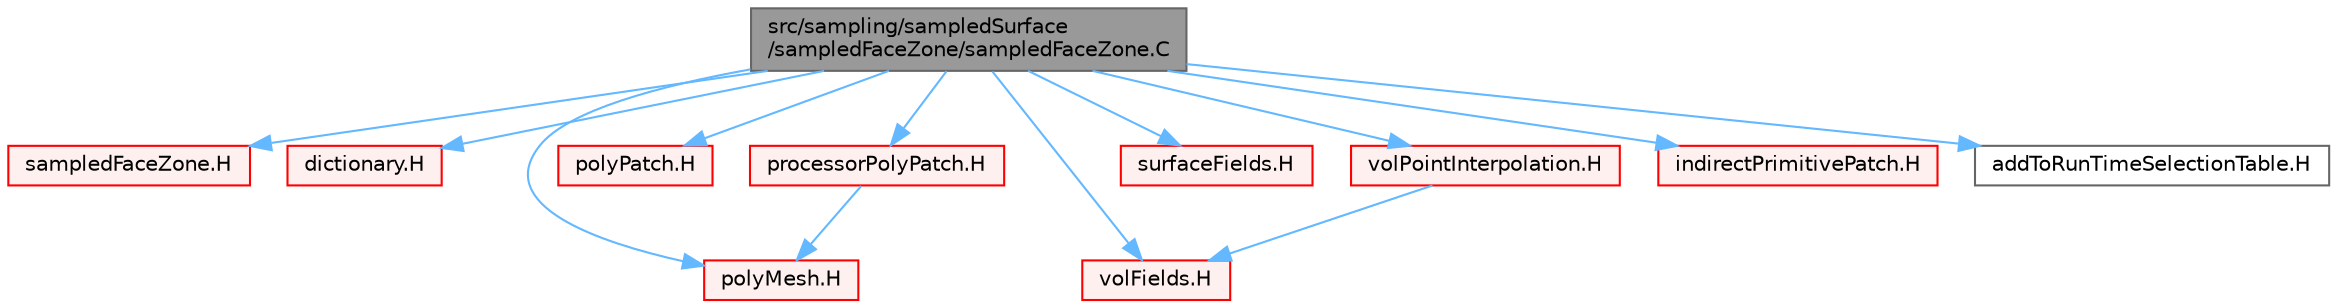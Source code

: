 digraph "src/sampling/sampledSurface/sampledFaceZone/sampledFaceZone.C"
{
 // LATEX_PDF_SIZE
  bgcolor="transparent";
  edge [fontname=Helvetica,fontsize=10,labelfontname=Helvetica,labelfontsize=10];
  node [fontname=Helvetica,fontsize=10,shape=box,height=0.2,width=0.4];
  Node1 [id="Node000001",label="src/sampling/sampledSurface\l/sampledFaceZone/sampledFaceZone.C",height=0.2,width=0.4,color="gray40", fillcolor="grey60", style="filled", fontcolor="black",tooltip=" "];
  Node1 -> Node2 [id="edge1_Node000001_Node000002",color="steelblue1",style="solid",tooltip=" "];
  Node2 [id="Node000002",label="sampledFaceZone.H",height=0.2,width=0.4,color="red", fillcolor="#FFF0F0", style="filled",URL="$sampledFaceZone_8H.html",tooltip=" "];
  Node1 -> Node303 [id="edge2_Node000001_Node000303",color="steelblue1",style="solid",tooltip=" "];
  Node303 [id="Node000303",label="dictionary.H",height=0.2,width=0.4,color="red", fillcolor="#FFF0F0", style="filled",URL="$dictionary_8H.html",tooltip=" "];
  Node1 -> Node241 [id="edge3_Node000001_Node000241",color="steelblue1",style="solid",tooltip=" "];
  Node241 [id="Node000241",label="polyMesh.H",height=0.2,width=0.4,color="red", fillcolor="#FFF0F0", style="filled",URL="$polyMesh_8H.html",tooltip=" "];
  Node1 -> Node265 [id="edge4_Node000001_Node000265",color="steelblue1",style="solid",tooltip=" "];
  Node265 [id="Node000265",label="polyPatch.H",height=0.2,width=0.4,color="red", fillcolor="#FFF0F0", style="filled",URL="$polyPatch_8H.html",tooltip=" "];
  Node1 -> Node428 [id="edge5_Node000001_Node000428",color="steelblue1",style="solid",tooltip=" "];
  Node428 [id="Node000428",label="processorPolyPatch.H",height=0.2,width=0.4,color="red", fillcolor="#FFF0F0", style="filled",URL="$processorPolyPatch_8H.html",tooltip=" "];
  Node428 -> Node241 [id="edge6_Node000428_Node000241",color="steelblue1",style="solid",tooltip=" "];
  Node1 -> Node434 [id="edge7_Node000001_Node000434",color="steelblue1",style="solid",tooltip=" "];
  Node434 [id="Node000434",label="volFields.H",height=0.2,width=0.4,color="red", fillcolor="#FFF0F0", style="filled",URL="$volFields_8H.html",tooltip=" "];
  Node1 -> Node441 [id="edge8_Node000001_Node000441",color="steelblue1",style="solid",tooltip=" "];
  Node441 [id="Node000441",label="surfaceFields.H",height=0.2,width=0.4,color="red", fillcolor="#FFF0F0", style="filled",URL="$surfaceFields_8H.html",tooltip="Foam::surfaceFields."];
  Node1 -> Node448 [id="edge9_Node000001_Node000448",color="steelblue1",style="solid",tooltip=" "];
  Node448 [id="Node000448",label="volPointInterpolation.H",height=0.2,width=0.4,color="red", fillcolor="#FFF0F0", style="filled",URL="$volPointInterpolation_8H.html",tooltip=" "];
  Node448 -> Node434 [id="edge10_Node000448_Node000434",color="steelblue1",style="solid",tooltip=" "];
  Node1 -> Node449 [id="edge11_Node000001_Node000449",color="steelblue1",style="solid",tooltip=" "];
  Node449 [id="Node000449",label="indirectPrimitivePatch.H",height=0.2,width=0.4,color="red", fillcolor="#FFF0F0", style="filled",URL="$indirectPrimitivePatch_8H.html",tooltip=" "];
  Node1 -> Node450 [id="edge12_Node000001_Node000450",color="steelblue1",style="solid",tooltip=" "];
  Node450 [id="Node000450",label="addToRunTimeSelectionTable.H",height=0.2,width=0.4,color="grey40", fillcolor="white", style="filled",URL="$addToRunTimeSelectionTable_8H.html",tooltip="Macros for easy insertion into run-time selection tables."];
}

